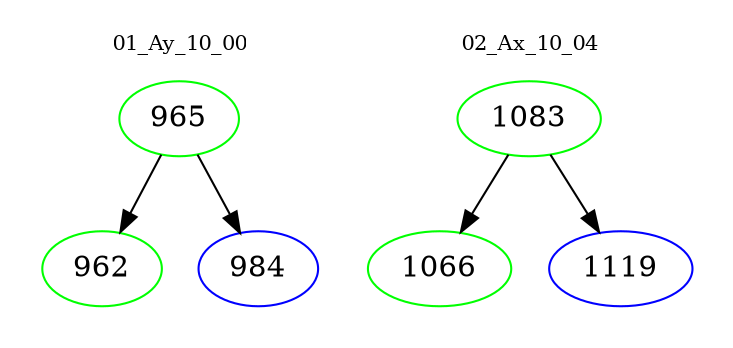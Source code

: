 digraph{
subgraph cluster_0 {
color = white
label = "01_Ay_10_00";
fontsize=10;
T0_965 [label="965", color="green"]
T0_965 -> T0_962 [color="black"]
T0_962 [label="962", color="green"]
T0_965 -> T0_984 [color="black"]
T0_984 [label="984", color="blue"]
}
subgraph cluster_1 {
color = white
label = "02_Ax_10_04";
fontsize=10;
T1_1083 [label="1083", color="green"]
T1_1083 -> T1_1066 [color="black"]
T1_1066 [label="1066", color="green"]
T1_1083 -> T1_1119 [color="black"]
T1_1119 [label="1119", color="blue"]
}
}
